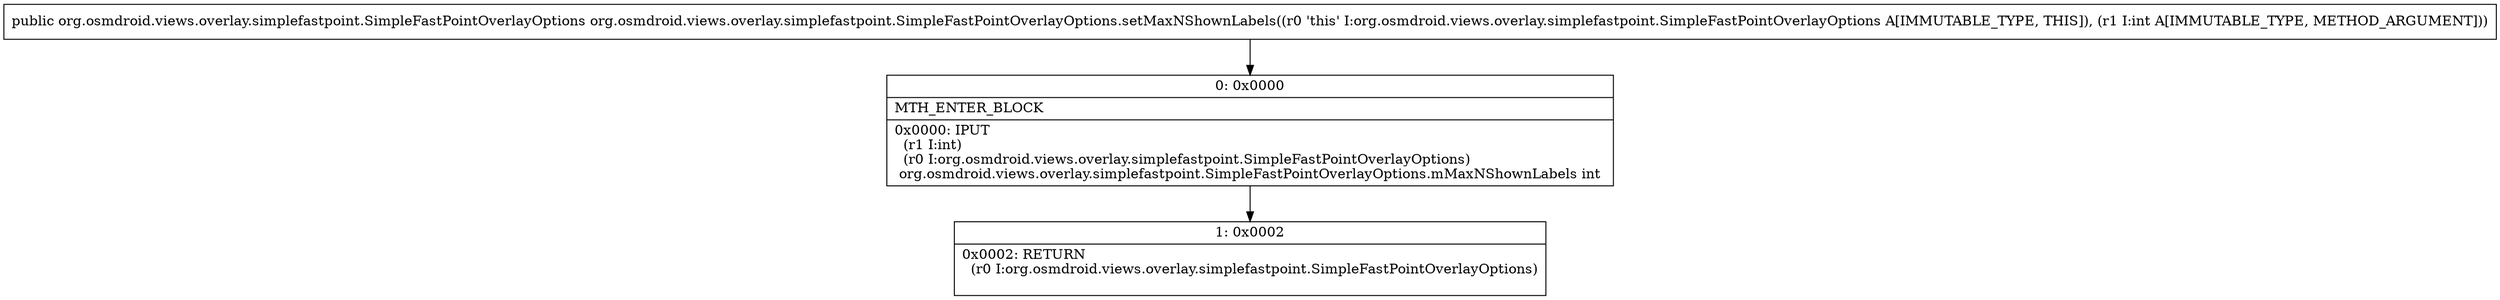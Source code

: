 digraph "CFG fororg.osmdroid.views.overlay.simplefastpoint.SimpleFastPointOverlayOptions.setMaxNShownLabels(I)Lorg\/osmdroid\/views\/overlay\/simplefastpoint\/SimpleFastPointOverlayOptions;" {
Node_0 [shape=record,label="{0\:\ 0x0000|MTH_ENTER_BLOCK\l|0x0000: IPUT  \l  (r1 I:int)\l  (r0 I:org.osmdroid.views.overlay.simplefastpoint.SimpleFastPointOverlayOptions)\l org.osmdroid.views.overlay.simplefastpoint.SimpleFastPointOverlayOptions.mMaxNShownLabels int \l}"];
Node_1 [shape=record,label="{1\:\ 0x0002|0x0002: RETURN  \l  (r0 I:org.osmdroid.views.overlay.simplefastpoint.SimpleFastPointOverlayOptions)\l \l}"];
MethodNode[shape=record,label="{public org.osmdroid.views.overlay.simplefastpoint.SimpleFastPointOverlayOptions org.osmdroid.views.overlay.simplefastpoint.SimpleFastPointOverlayOptions.setMaxNShownLabels((r0 'this' I:org.osmdroid.views.overlay.simplefastpoint.SimpleFastPointOverlayOptions A[IMMUTABLE_TYPE, THIS]), (r1 I:int A[IMMUTABLE_TYPE, METHOD_ARGUMENT])) }"];
MethodNode -> Node_0;
Node_0 -> Node_1;
}

